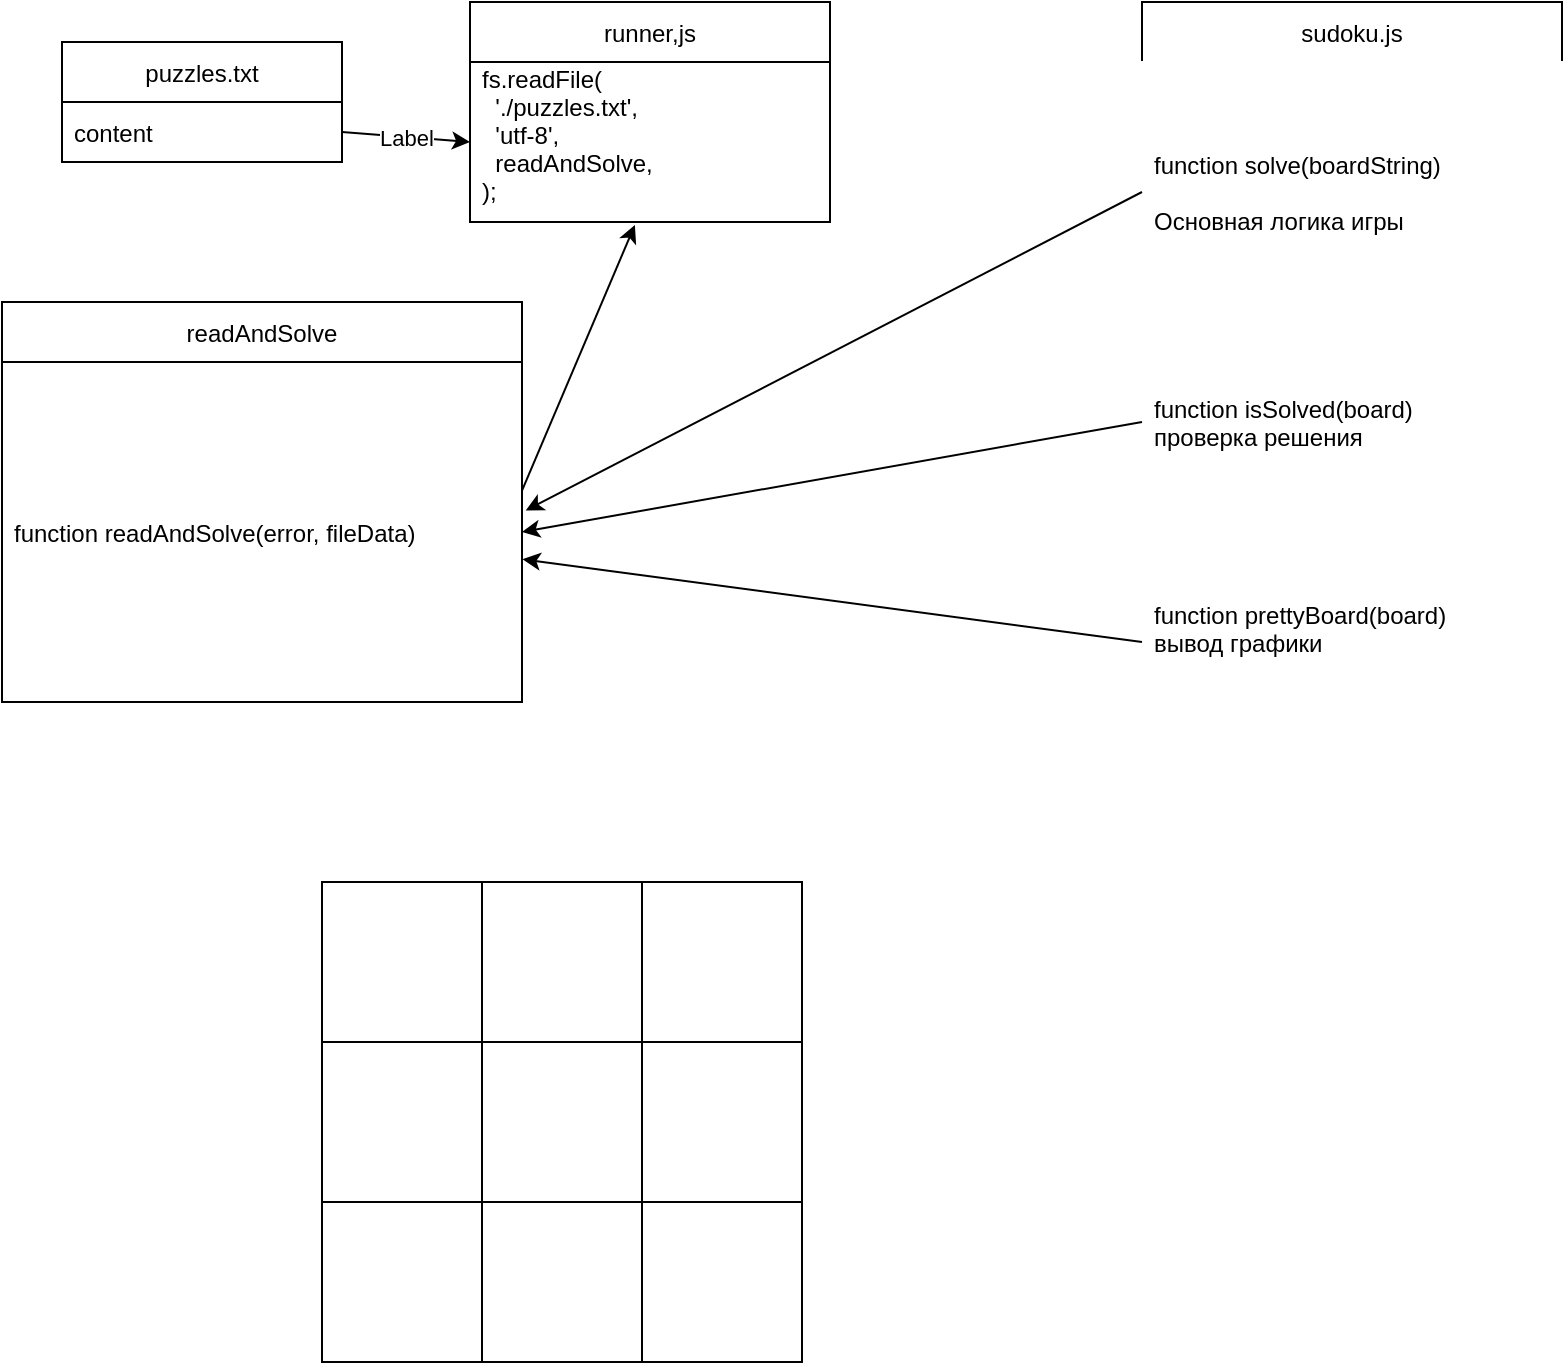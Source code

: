 <mxfile>
    <diagram id="72Tsn1pK8sqYH1qQs87Y" name="Page-1">
        <mxGraphModel dx="843" dy="612" grid="1" gridSize="10" guides="1" tooltips="1" connect="1" arrows="1" fold="1" page="1" pageScale="1" pageWidth="827" pageHeight="1169" math="0" shadow="0">
            <root>
                <mxCell id="0"/>
                <mxCell id="1" parent="0"/>
                <mxCell id="21" value="sudoku.js" style="swimlane;fontStyle=0;childLayout=stackLayout;horizontal=1;startSize=30;horizontalStack=0;resizeParent=1;resizeParentMax=0;resizeLast=0;collapsible=1;marginBottom=0;" parent="1" vertex="1">
                    <mxGeometry x="570" width="210" height="380" as="geometry"/>
                </mxCell>
                <mxCell id="22" value="function solve(boardString)&#10;&#10;Основная логика игры" style="text;strokeColor=white;fillColor=none;align=left;verticalAlign=middle;spacingLeft=4;spacingRight=4;overflow=hidden;points=[[0,0.5],[1,0.5]];portConstraint=eastwest;rotatable=0;" parent="21" vertex="1">
                    <mxGeometry y="30" width="210" height="130" as="geometry"/>
                </mxCell>
                <mxCell id="24" value="function isSolved(board)&#10;проверка решения" style="text;strokeColor=white;fillColor=none;align=left;verticalAlign=middle;spacingLeft=4;spacingRight=4;overflow=hidden;points=[[0,0.5],[1,0.5]];portConstraint=eastwest;rotatable=0;" parent="21" vertex="1">
                    <mxGeometry y="160" width="210" height="100" as="geometry"/>
                </mxCell>
                <mxCell id="23" value="function prettyBoard(board)&#10;вывод графики&#10;" style="text;strokeColor=white;fillColor=none;align=left;verticalAlign=middle;spacingLeft=4;spacingRight=4;overflow=hidden;points=[[0,0.5],[1,0.5]];portConstraint=eastwest;rotatable=0;" parent="21" vertex="1">
                    <mxGeometry y="260" width="210" height="120" as="geometry"/>
                </mxCell>
                <mxCell id="30" value="puzzles.txt" style="swimlane;fontStyle=0;childLayout=stackLayout;horizontal=1;startSize=30;horizontalStack=0;resizeParent=1;resizeParentMax=0;resizeLast=0;collapsible=1;marginBottom=0;" parent="1" vertex="1">
                    <mxGeometry x="30" y="20" width="140" height="60" as="geometry"/>
                </mxCell>
                <mxCell id="31" value="content" style="text;strokeColor=none;fillColor=none;align=left;verticalAlign=middle;spacingLeft=4;spacingRight=4;overflow=hidden;points=[[0,0.5],[1,0.5]];portConstraint=eastwest;rotatable=0;" parent="30" vertex="1">
                    <mxGeometry y="30" width="140" height="30" as="geometry"/>
                </mxCell>
                <mxCell id="34" value="runner,js" style="swimlane;fontStyle=0;childLayout=stackLayout;horizontal=1;startSize=30;horizontalStack=0;resizeParent=1;resizeParentMax=0;resizeLast=0;collapsible=1;marginBottom=0;" parent="1" vertex="1">
                    <mxGeometry x="234" width="180" height="110" as="geometry"/>
                </mxCell>
                <mxCell id="37" value="fs.readFile(&#10;  './puzzles.txt',&#10;  'utf-8',&#10;  readAndSolve,&#10;);&#10;" style="text;strokeColor=none;fillColor=none;align=left;verticalAlign=middle;spacingLeft=4;spacingRight=4;overflow=hidden;points=[[0,0.5],[1,0.5]];portConstraint=eastwest;rotatable=0;" parent="34" vertex="1">
                    <mxGeometry y="30" width="180" height="80" as="geometry"/>
                </mxCell>
                <mxCell id="38" value="readAndSolve" style="swimlane;fontStyle=0;childLayout=stackLayout;horizontal=1;startSize=30;horizontalStack=0;resizeParent=1;resizeParentMax=0;resizeLast=0;collapsible=1;marginBottom=0;" parent="1" vertex="1">
                    <mxGeometry y="150" width="260" height="200" as="geometry"/>
                </mxCell>
                <mxCell id="39" value="function readAndSolve(error, fileData)" style="text;strokeColor=none;fillColor=none;align=left;verticalAlign=middle;spacingLeft=4;spacingRight=4;overflow=hidden;points=[[0,0.5],[1,0.5]];portConstraint=eastwest;rotatable=0;" parent="38" vertex="1">
                    <mxGeometry y="30" width="260" height="170" as="geometry"/>
                </mxCell>
                <mxCell id="45" value="" style="endArrow=classic;html=1;exitX=1;exitY=0.5;exitDx=0;exitDy=0;entryX=0;entryY=0.5;entryDx=0;entryDy=0;" parent="1" source="31" target="37" edge="1">
                    <mxGeometry relative="1" as="geometry">
                        <mxPoint x="470" y="270" as="sourcePoint"/>
                        <mxPoint x="570" y="270" as="targetPoint"/>
                    </mxGeometry>
                </mxCell>
                <mxCell id="46" value="Label" style="edgeLabel;resizable=0;html=1;align=center;verticalAlign=middle;" parent="45" connectable="0" vertex="1">
                    <mxGeometry relative="1" as="geometry"/>
                </mxCell>
                <mxCell id="48" value="" style="endArrow=classic;html=1;exitX=1;exitY=0.378;exitDx=0;exitDy=0;exitPerimeter=0;entryX=0.458;entryY=1.018;entryDx=0;entryDy=0;entryPerimeter=0;" parent="1" source="39" target="37" edge="1">
                    <mxGeometry width="50" height="50" relative="1" as="geometry">
                        <mxPoint x="490" y="260" as="sourcePoint"/>
                        <mxPoint x="350" y="150" as="targetPoint"/>
                    </mxGeometry>
                </mxCell>
                <mxCell id="49" value="" style="endArrow=classic;html=1;entryX=1.007;entryY=0.437;entryDx=0;entryDy=0;entryPerimeter=0;exitX=0;exitY=0.5;exitDx=0;exitDy=0;" parent="1" source="22" target="39" edge="1">
                    <mxGeometry width="50" height="50" relative="1" as="geometry">
                        <mxPoint x="490" y="260" as="sourcePoint"/>
                        <mxPoint x="540" y="210" as="targetPoint"/>
                    </mxGeometry>
                </mxCell>
                <mxCell id="50" value="" style="endArrow=classic;html=1;entryX=1;entryY=0.5;entryDx=0;entryDy=0;exitX=0;exitY=0.5;exitDx=0;exitDy=0;" parent="1" source="24" target="39" edge="1">
                    <mxGeometry width="50" height="50" relative="1" as="geometry">
                        <mxPoint x="490" y="260" as="sourcePoint"/>
                        <mxPoint x="540" y="210" as="targetPoint"/>
                    </mxGeometry>
                </mxCell>
                <mxCell id="51" value="" style="endArrow=classic;html=1;entryX=1.001;entryY=0.58;entryDx=0;entryDy=0;entryPerimeter=0;exitX=0;exitY=0.5;exitDx=0;exitDy=0;" parent="1" source="23" target="39" edge="1">
                    <mxGeometry width="50" height="50" relative="1" as="geometry">
                        <mxPoint x="490" y="260" as="sourcePoint"/>
                        <mxPoint x="540" y="210" as="targetPoint"/>
                    </mxGeometry>
                </mxCell>
                <mxCell id="53" value="" style="whiteSpace=wrap;html=1;aspect=fixed;" vertex="1" parent="1">
                    <mxGeometry x="160" y="440" width="80" height="80" as="geometry"/>
                </mxCell>
                <mxCell id="54" value="" style="whiteSpace=wrap;html=1;aspect=fixed;" vertex="1" parent="1">
                    <mxGeometry x="240" y="440" width="80" height="80" as="geometry"/>
                </mxCell>
                <mxCell id="55" value="" style="whiteSpace=wrap;html=1;aspect=fixed;" vertex="1" parent="1">
                    <mxGeometry x="320" y="440" width="80" height="80" as="geometry"/>
                </mxCell>
                <mxCell id="56" value="" style="whiteSpace=wrap;html=1;aspect=fixed;" vertex="1" parent="1">
                    <mxGeometry x="160" y="520" width="80" height="80" as="geometry"/>
                </mxCell>
                <mxCell id="57" value="" style="whiteSpace=wrap;html=1;aspect=fixed;" vertex="1" parent="1">
                    <mxGeometry x="240" y="520" width="80" height="80" as="geometry"/>
                </mxCell>
                <mxCell id="58" value="" style="whiteSpace=wrap;html=1;aspect=fixed;" vertex="1" parent="1">
                    <mxGeometry x="320" y="520" width="80" height="80" as="geometry"/>
                </mxCell>
                <mxCell id="59" value="" style="whiteSpace=wrap;html=1;aspect=fixed;" vertex="1" parent="1">
                    <mxGeometry x="160" y="600" width="80" height="80" as="geometry"/>
                </mxCell>
                <mxCell id="60" value="" style="whiteSpace=wrap;html=1;aspect=fixed;" vertex="1" parent="1">
                    <mxGeometry x="240" y="600" width="80" height="80" as="geometry"/>
                </mxCell>
                <mxCell id="61" value="" style="whiteSpace=wrap;html=1;aspect=fixed;" vertex="1" parent="1">
                    <mxGeometry x="320" y="600" width="80" height="80" as="geometry"/>
                </mxCell>
            </root>
        </mxGraphModel>
    </diagram>
</mxfile>
